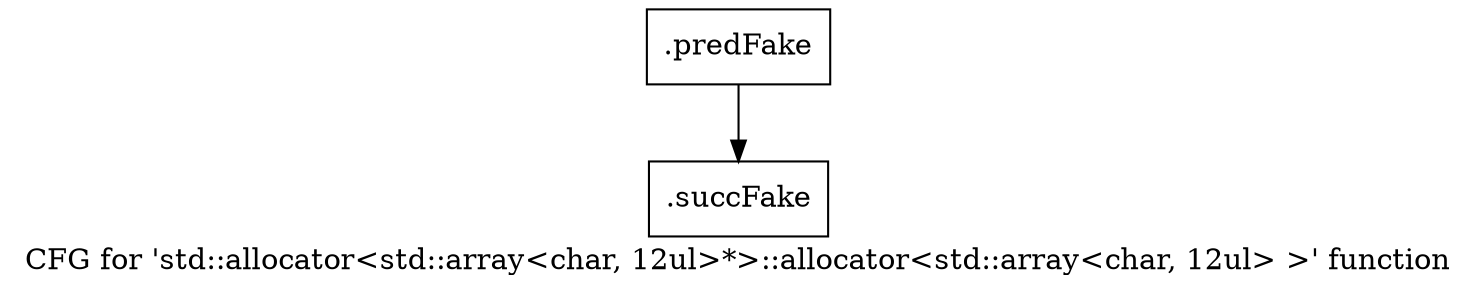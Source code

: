 digraph "CFG for 'std::allocator\<std::array\<char, 12ul\>*\>::allocator\<std::array\<char, 12ul\> \>' function" {
	label="CFG for 'std::allocator\<std::array\<char, 12ul\>*\>::allocator\<std::array\<char, 12ul\> \>' function";

	Node0x46caa10 [shape=record,filename="",linenumber="",label="{.predFake}"];
	Node0x46caa10 -> Node0x47e41f0[ callList="" memoryops="" filename="/media/miguel/NewVolume/Linux/Xilinx/Vitis_HLS/2020.2/tps/lnx64/gcc-6.2.0/lib/gcc/x86_64-pc-linux-gnu/6.2.0/../../../../include/c++/6.2.0/bits/allocator.h" execusionnum="2"];
	Node0x47e41f0 [shape=record,filename="/media/miguel/NewVolume/Linux/Xilinx/Vitis_HLS/2020.2/tps/lnx64/gcc-6.2.0/lib/gcc/x86_64-pc-linux-gnu/6.2.0/../../../../include/c++/6.2.0/bits/allocator.h",linenumber="124",label="{.succFake}"];
}
